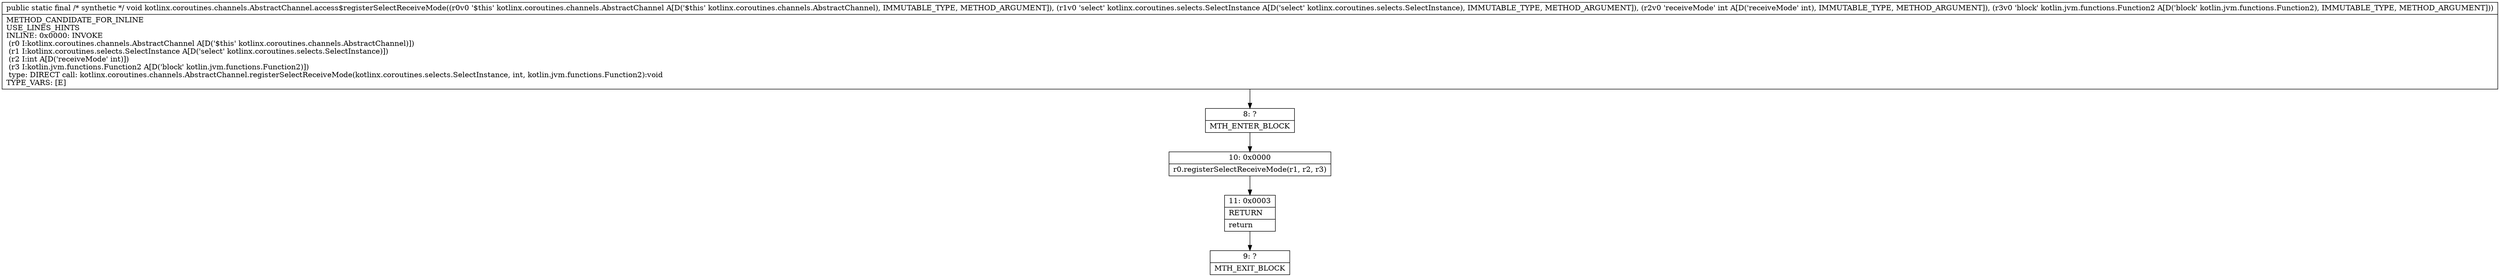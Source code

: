 digraph "CFG forkotlinx.coroutines.channels.AbstractChannel.access$registerSelectReceiveMode(Lkotlinx\/coroutines\/channels\/AbstractChannel;Lkotlinx\/coroutines\/selects\/SelectInstance;ILkotlin\/jvm\/functions\/Function2;)V" {
Node_8 [shape=record,label="{8\:\ ?|MTH_ENTER_BLOCK\l}"];
Node_10 [shape=record,label="{10\:\ 0x0000|r0.registerSelectReceiveMode(r1, r2, r3)\l}"];
Node_11 [shape=record,label="{11\:\ 0x0003|RETURN\l|return\l}"];
Node_9 [shape=record,label="{9\:\ ?|MTH_EXIT_BLOCK\l}"];
MethodNode[shape=record,label="{public static final \/* synthetic *\/ void kotlinx.coroutines.channels.AbstractChannel.access$registerSelectReceiveMode((r0v0 '$this' kotlinx.coroutines.channels.AbstractChannel A[D('$this' kotlinx.coroutines.channels.AbstractChannel), IMMUTABLE_TYPE, METHOD_ARGUMENT]), (r1v0 'select' kotlinx.coroutines.selects.SelectInstance A[D('select' kotlinx.coroutines.selects.SelectInstance), IMMUTABLE_TYPE, METHOD_ARGUMENT]), (r2v0 'receiveMode' int A[D('receiveMode' int), IMMUTABLE_TYPE, METHOD_ARGUMENT]), (r3v0 'block' kotlin.jvm.functions.Function2 A[D('block' kotlin.jvm.functions.Function2), IMMUTABLE_TYPE, METHOD_ARGUMENT]))  | METHOD_CANDIDATE_FOR_INLINE\lUSE_LINES_HINTS\lINLINE: 0x0000: INVOKE  \l  (r0 I:kotlinx.coroutines.channels.AbstractChannel A[D('$this' kotlinx.coroutines.channels.AbstractChannel)])\l  (r1 I:kotlinx.coroutines.selects.SelectInstance A[D('select' kotlinx.coroutines.selects.SelectInstance)])\l  (r2 I:int A[D('receiveMode' int)])\l  (r3 I:kotlin.jvm.functions.Function2 A[D('block' kotlin.jvm.functions.Function2)])\l type: DIRECT call: kotlinx.coroutines.channels.AbstractChannel.registerSelectReceiveMode(kotlinx.coroutines.selects.SelectInstance, int, kotlin.jvm.functions.Function2):void\lTYPE_VARS: [E]\l}"];
MethodNode -> Node_8;Node_8 -> Node_10;
Node_10 -> Node_11;
Node_11 -> Node_9;
}

